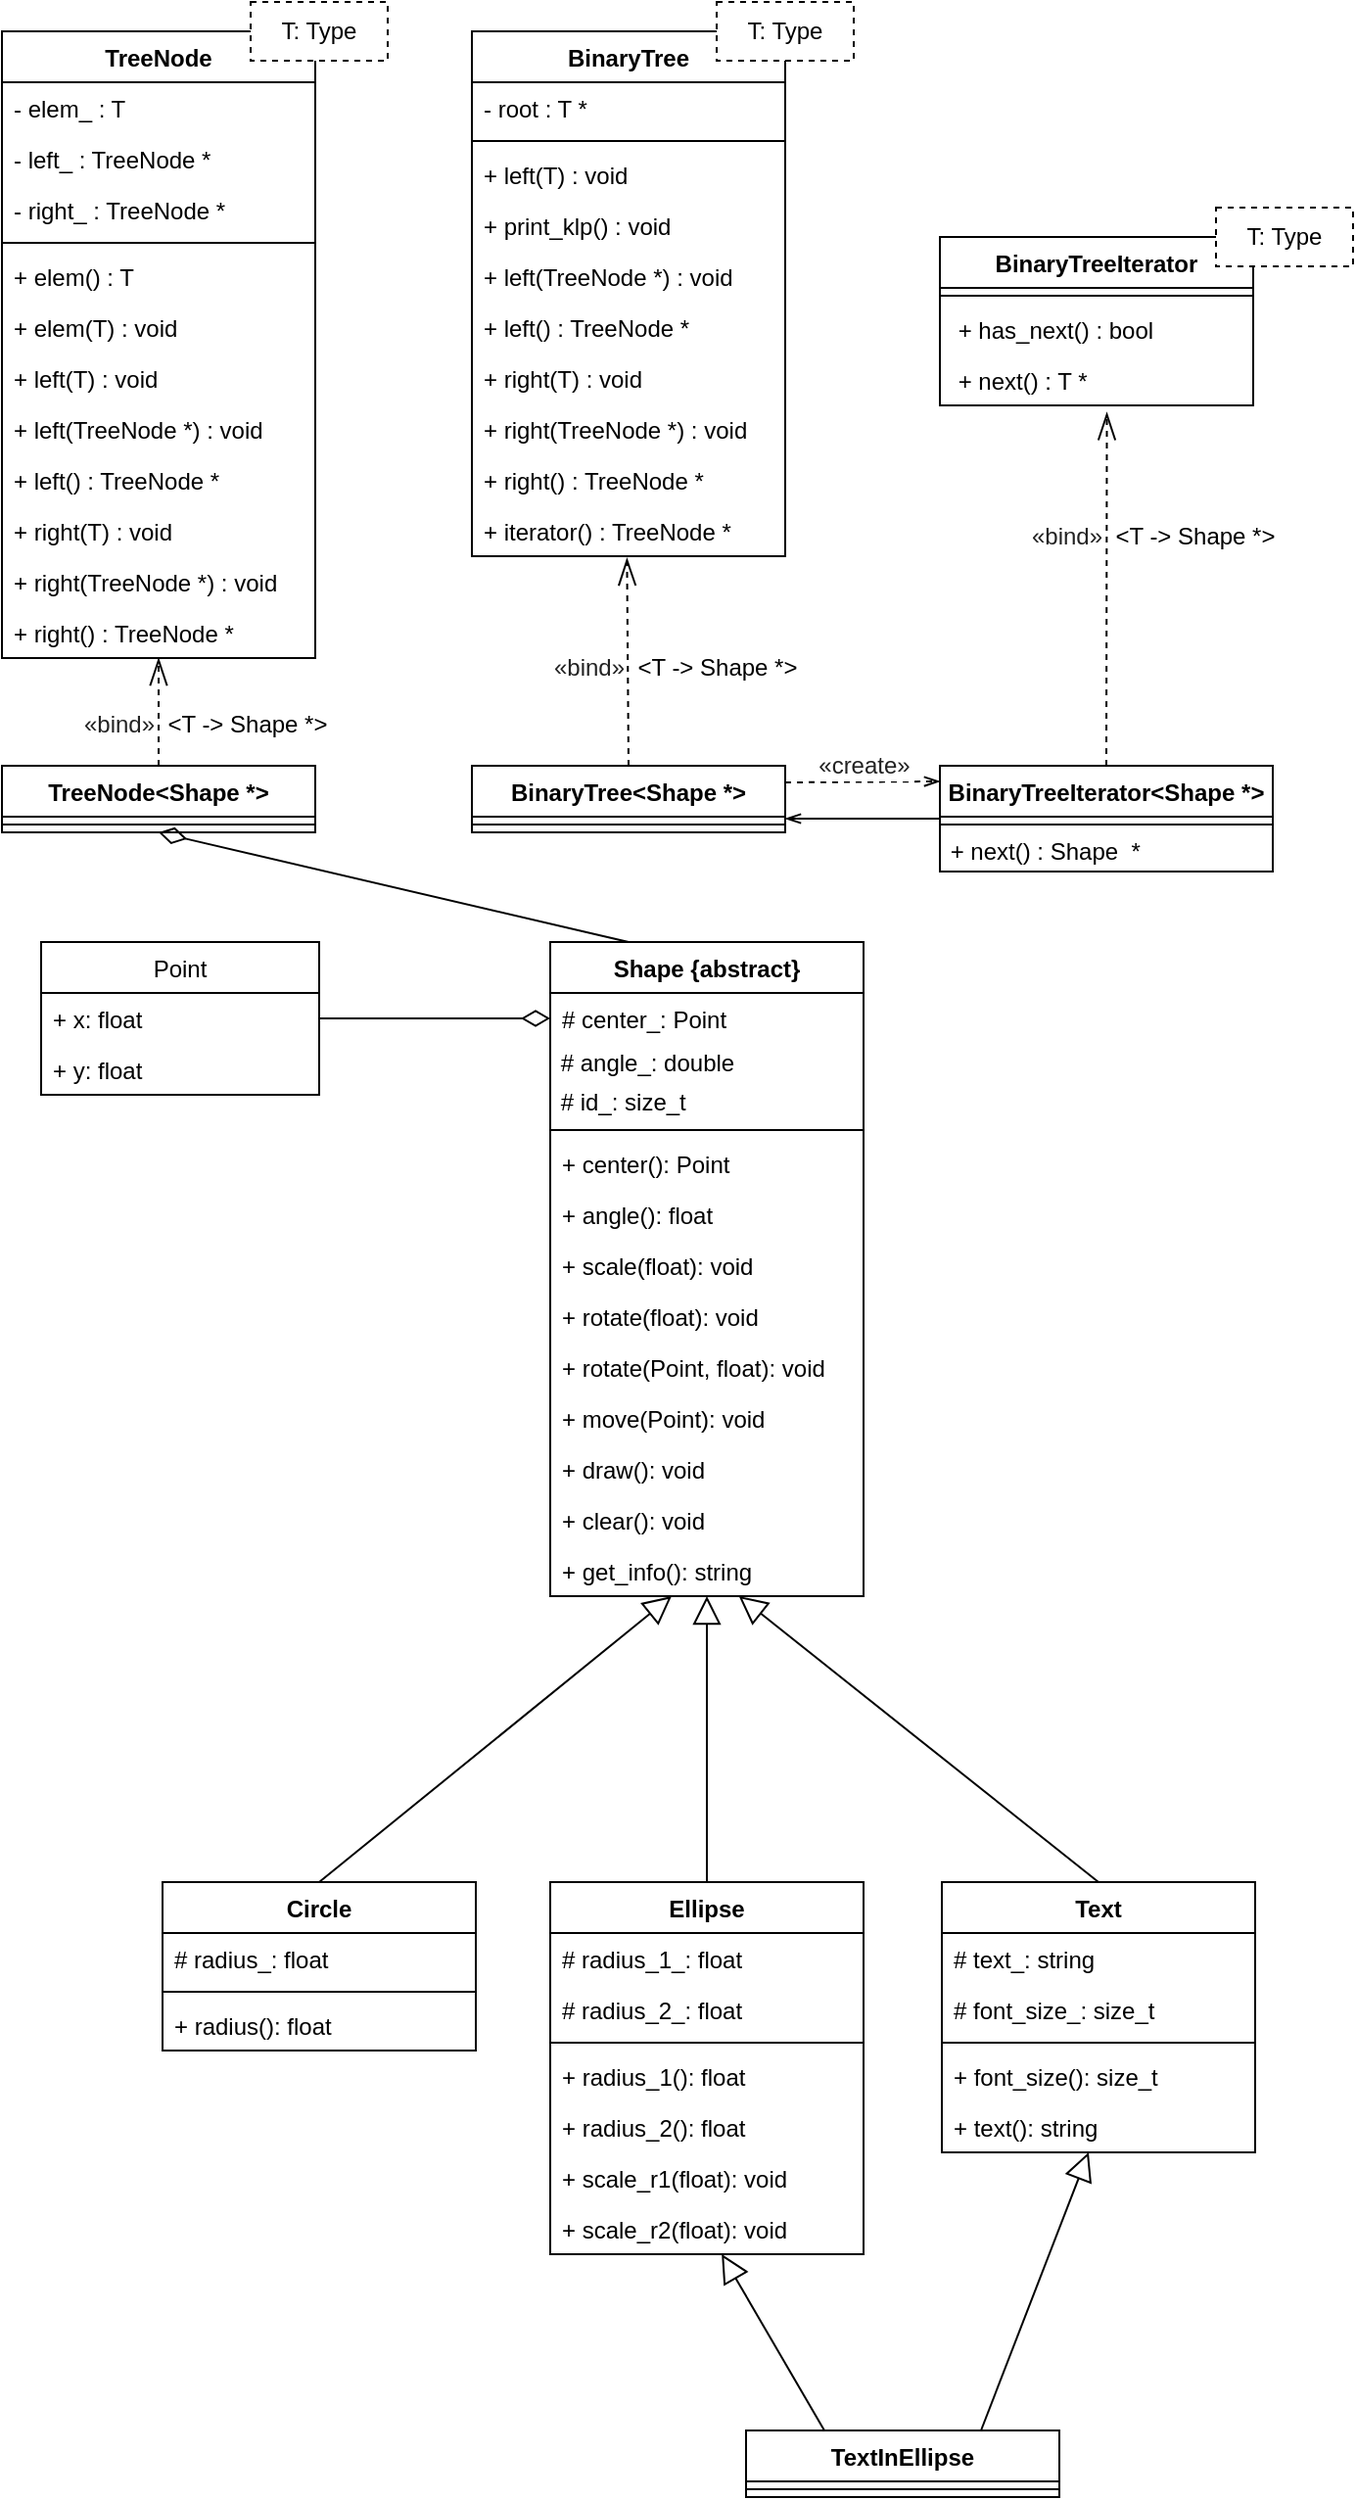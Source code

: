 <mxfile version="12.1.1" type="device" pages="2"><diagram id="Pg7nH-Om4MZnB2xU9pQ5" name="Page-1"><mxGraphModel dx="1578" dy="894" grid="1" gridSize="10" guides="1" tooltips="1" connect="1" arrows="1" fold="1" page="1" pageScale="1" pageWidth="827" pageHeight="1169" math="0" shadow="0"><root><mxCell id="0"/><mxCell id="1" parent="0"/><mxCell id="2fi6uVyt604cD8dJ3cVI-72" value="" style="group" vertex="1" connectable="0" parent="1"><mxGeometry x="100" y="490" width="620" height="794" as="geometry"/></mxCell><mxCell id="2fi6uVyt604cD8dJ3cVI-7" value="Shape {abstract}" style="swimlane;fontStyle=1;align=center;verticalAlign=top;childLayout=stackLayout;horizontal=1;startSize=26;horizontalStack=0;resizeParent=1;resizeParentMax=0;resizeLast=0;collapsible=1;marginBottom=0;" vertex="1" parent="2fi6uVyt604cD8dJ3cVI-72"><mxGeometry x="260" width="160" height="334" as="geometry"/></mxCell><mxCell id="2fi6uVyt604cD8dJ3cVI-8" value="# center_: Point" style="text;strokeColor=none;fillColor=none;align=left;verticalAlign=top;spacingLeft=4;spacingRight=4;overflow=hidden;rotatable=0;points=[[0,0.5],[1,0.5]];portConstraint=eastwest;" vertex="1" parent="2fi6uVyt604cD8dJ3cVI-7"><mxGeometry y="26" width="160" height="26" as="geometry"/></mxCell><mxCell id="2fi6uVyt604cD8dJ3cVI-36" value="&lt;span style=&quot;white-space: nowrap&quot;&gt;&amp;nbsp;# angle_: double&lt;/span&gt;" style="text;html=1;strokeColor=none;fillColor=none;align=left;verticalAlign=middle;whiteSpace=wrap;rounded=0;" vertex="1" parent="2fi6uVyt604cD8dJ3cVI-7"><mxGeometry y="52" width="160" height="20" as="geometry"/></mxCell><mxCell id="2fi6uVyt604cD8dJ3cVI-13" value="&lt;span style=&quot;white-space: nowrap&quot;&gt;&amp;nbsp;# id_: size_t&lt;/span&gt;" style="text;html=1;strokeColor=none;fillColor=none;align=left;verticalAlign=middle;whiteSpace=wrap;rounded=0;" vertex="1" parent="2fi6uVyt604cD8dJ3cVI-7"><mxGeometry y="72" width="160" height="20" as="geometry"/></mxCell><mxCell id="2fi6uVyt604cD8dJ3cVI-9" value="" style="line;strokeWidth=1;fillColor=none;align=left;verticalAlign=middle;spacingTop=-1;spacingLeft=3;spacingRight=3;rotatable=0;labelPosition=right;points=[];portConstraint=eastwest;" vertex="1" parent="2fi6uVyt604cD8dJ3cVI-7"><mxGeometry y="92" width="160" height="8" as="geometry"/></mxCell><mxCell id="2fi6uVyt604cD8dJ3cVI-10" value="+ center(): Point" style="text;strokeColor=none;fillColor=none;align=left;verticalAlign=top;spacingLeft=4;spacingRight=4;overflow=hidden;rotatable=0;points=[[0,0.5],[1,0.5]];portConstraint=eastwest;" vertex="1" parent="2fi6uVyt604cD8dJ3cVI-7"><mxGeometry y="100" width="160" height="26" as="geometry"/></mxCell><mxCell id="2fi6uVyt604cD8dJ3cVI-17" value="+ angle(): float&#10;" style="text;strokeColor=none;fillColor=none;align=left;verticalAlign=top;spacingLeft=4;spacingRight=4;overflow=hidden;rotatable=0;points=[[0,0.5],[1,0.5]];portConstraint=eastwest;" vertex="1" parent="2fi6uVyt604cD8dJ3cVI-7"><mxGeometry y="126" width="160" height="26" as="geometry"/></mxCell><mxCell id="2fi6uVyt604cD8dJ3cVI-18" value="+ scale(float): void&#10;" style="text;strokeColor=none;fillColor=none;align=left;verticalAlign=top;spacingLeft=4;spacingRight=4;overflow=hidden;rotatable=0;points=[[0,0.5],[1,0.5]];portConstraint=eastwest;" vertex="1" parent="2fi6uVyt604cD8dJ3cVI-7"><mxGeometry y="152" width="160" height="26" as="geometry"/></mxCell><mxCell id="2fi6uVyt604cD8dJ3cVI-19" value="+ rotate(float): void&#10;" style="text;strokeColor=none;fillColor=none;align=left;verticalAlign=top;spacingLeft=4;spacingRight=4;overflow=hidden;rotatable=0;points=[[0,0.5],[1,0.5]];portConstraint=eastwest;" vertex="1" parent="2fi6uVyt604cD8dJ3cVI-7"><mxGeometry y="178" width="160" height="26" as="geometry"/></mxCell><mxCell id="2fi6uVyt604cD8dJ3cVI-20" value="+ rotate(Point, float): void&#10;" style="text;strokeColor=none;fillColor=none;align=left;verticalAlign=top;spacingLeft=4;spacingRight=4;overflow=hidden;rotatable=0;points=[[0,0.5],[1,0.5]];portConstraint=eastwest;" vertex="1" parent="2fi6uVyt604cD8dJ3cVI-7"><mxGeometry y="204" width="160" height="26" as="geometry"/></mxCell><mxCell id="2fi6uVyt604cD8dJ3cVI-21" value="+ move(Point): void&#10;" style="text;strokeColor=none;fillColor=none;align=left;verticalAlign=top;spacingLeft=4;spacingRight=4;overflow=hidden;rotatable=0;points=[[0,0.5],[1,0.5]];portConstraint=eastwest;" vertex="1" parent="2fi6uVyt604cD8dJ3cVI-7"><mxGeometry y="230" width="160" height="26" as="geometry"/></mxCell><mxCell id="2fi6uVyt604cD8dJ3cVI-22" value="+ draw(): void&#10;" style="text;strokeColor=none;fillColor=none;align=left;verticalAlign=top;spacingLeft=4;spacingRight=4;overflow=hidden;rotatable=0;points=[[0,0.5],[1,0.5]];portConstraint=eastwest;" vertex="1" parent="2fi6uVyt604cD8dJ3cVI-7"><mxGeometry y="256" width="160" height="26" as="geometry"/></mxCell><mxCell id="2fi6uVyt604cD8dJ3cVI-23" value="+ clear(): void&#10;" style="text;strokeColor=none;fillColor=none;align=left;verticalAlign=top;spacingLeft=4;spacingRight=4;overflow=hidden;rotatable=0;points=[[0,0.5],[1,0.5]];portConstraint=eastwest;" vertex="1" parent="2fi6uVyt604cD8dJ3cVI-7"><mxGeometry y="282" width="160" height="26" as="geometry"/></mxCell><mxCell id="2fi6uVyt604cD8dJ3cVI-35" value="+ get_info(): string&#10;" style="text;strokeColor=none;fillColor=none;align=left;verticalAlign=top;spacingLeft=4;spacingRight=4;overflow=hidden;rotatable=0;points=[[0,0.5],[1,0.5]];portConstraint=eastwest;" vertex="1" parent="2fi6uVyt604cD8dJ3cVI-7"><mxGeometry y="308" width="160" height="26" as="geometry"/></mxCell><mxCell id="2fi6uVyt604cD8dJ3cVI-41" style="edgeStyle=orthogonalEdgeStyle;rounded=0;orthogonalLoop=1;jettySize=auto;html=1;entryX=0;entryY=0.5;entryDx=0;entryDy=0;endArrow=diamondThin;endFill=0;endSize=12;" edge="1" parent="2fi6uVyt604cD8dJ3cVI-72" source="2fi6uVyt604cD8dJ3cVI-37" target="2fi6uVyt604cD8dJ3cVI-8"><mxGeometry relative="1" as="geometry"/></mxCell><mxCell id="2fi6uVyt604cD8dJ3cVI-37" value="Point" style="swimlane;fontStyle=0;childLayout=stackLayout;horizontal=1;startSize=26;fillColor=none;horizontalStack=0;resizeParent=1;resizeParentMax=0;resizeLast=0;collapsible=1;marginBottom=0;" vertex="1" parent="2fi6uVyt604cD8dJ3cVI-72"><mxGeometry width="142" height="78" as="geometry"/></mxCell><mxCell id="2fi6uVyt604cD8dJ3cVI-38" value="+ x: float" style="text;strokeColor=none;fillColor=none;align=left;verticalAlign=top;spacingLeft=4;spacingRight=4;overflow=hidden;rotatable=0;points=[[0,0.5],[1,0.5]];portConstraint=eastwest;" vertex="1" parent="2fi6uVyt604cD8dJ3cVI-37"><mxGeometry y="26" width="142" height="26" as="geometry"/></mxCell><mxCell id="2fi6uVyt604cD8dJ3cVI-39" value="+ y: float" style="text;strokeColor=none;fillColor=none;align=left;verticalAlign=top;spacingLeft=4;spacingRight=4;overflow=hidden;rotatable=0;points=[[0,0.5],[1,0.5]];portConstraint=eastwest;" vertex="1" parent="2fi6uVyt604cD8dJ3cVI-37"><mxGeometry y="52" width="142" height="26" as="geometry"/></mxCell><mxCell id="2fi6uVyt604cD8dJ3cVI-62" style="rounded=0;jumpSize=6;orthogonalLoop=1;jettySize=auto;html=1;exitX=0.5;exitY=0;exitDx=0;exitDy=0;startSize=8;endArrow=block;endFill=0;endSize=12;strokeWidth=1;" edge="1" parent="2fi6uVyt604cD8dJ3cVI-72" source="2fi6uVyt604cD8dJ3cVI-42"><mxGeometry relative="1" as="geometry"><mxPoint x="322" y="334" as="targetPoint"/></mxGeometry></mxCell><mxCell id="2fi6uVyt604cD8dJ3cVI-42" value="Circle" style="swimlane;fontStyle=1;align=center;verticalAlign=top;childLayout=stackLayout;horizontal=1;startSize=26;horizontalStack=0;resizeParent=1;resizeParentMax=0;resizeLast=0;collapsible=1;marginBottom=0;" vertex="1" parent="2fi6uVyt604cD8dJ3cVI-72"><mxGeometry x="62" y="480" width="160" height="86" as="geometry"/></mxCell><mxCell id="2fi6uVyt604cD8dJ3cVI-43" value="# radius_: float" style="text;strokeColor=none;fillColor=none;align=left;verticalAlign=top;spacingLeft=4;spacingRight=4;overflow=hidden;rotatable=0;points=[[0,0.5],[1,0.5]];portConstraint=eastwest;" vertex="1" parent="2fi6uVyt604cD8dJ3cVI-42"><mxGeometry y="26" width="160" height="26" as="geometry"/></mxCell><mxCell id="2fi6uVyt604cD8dJ3cVI-44" value="" style="line;strokeWidth=1;fillColor=none;align=left;verticalAlign=middle;spacingTop=-1;spacingLeft=3;spacingRight=3;rotatable=0;labelPosition=right;points=[];portConstraint=eastwest;" vertex="1" parent="2fi6uVyt604cD8dJ3cVI-42"><mxGeometry y="52" width="160" height="8" as="geometry"/></mxCell><mxCell id="2fi6uVyt604cD8dJ3cVI-45" value="+ radius(): float" style="text;strokeColor=none;fillColor=none;align=left;verticalAlign=top;spacingLeft=4;spacingRight=4;overflow=hidden;rotatable=0;points=[[0,0.5],[1,0.5]];portConstraint=eastwest;" vertex="1" parent="2fi6uVyt604cD8dJ3cVI-42"><mxGeometry y="60" width="160" height="26" as="geometry"/></mxCell><mxCell id="2fi6uVyt604cD8dJ3cVI-61" style="edgeStyle=orthogonalEdgeStyle;rounded=0;orthogonalLoop=1;jettySize=auto;html=1;exitX=0.5;exitY=0;exitDx=0;exitDy=0;endArrow=block;endFill=0;endSize=12;strokeWidth=1;startSize=8;jumpSize=6;" edge="1" parent="2fi6uVyt604cD8dJ3cVI-72" source="2fi6uVyt604cD8dJ3cVI-47" target="2fi6uVyt604cD8dJ3cVI-35"><mxGeometry relative="1" as="geometry"><mxPoint x="328" y="345" as="targetPoint"/><Array as="points"><mxPoint x="340" y="370"/><mxPoint x="340" y="370"/></Array></mxGeometry></mxCell><mxCell id="2fi6uVyt604cD8dJ3cVI-47" value="Ellipse" style="swimlane;fontStyle=1;align=center;verticalAlign=top;childLayout=stackLayout;horizontal=1;startSize=26;horizontalStack=0;resizeParent=1;resizeParentMax=0;resizeLast=0;collapsible=1;marginBottom=0;" vertex="1" parent="2fi6uVyt604cD8dJ3cVI-72"><mxGeometry x="260" y="480" width="160" height="190" as="geometry"/></mxCell><mxCell id="2fi6uVyt604cD8dJ3cVI-48" value="# radius_1_: float" style="text;strokeColor=none;fillColor=none;align=left;verticalAlign=top;spacingLeft=4;spacingRight=4;overflow=hidden;rotatable=0;points=[[0,0.5],[1,0.5]];portConstraint=eastwest;" vertex="1" parent="2fi6uVyt604cD8dJ3cVI-47"><mxGeometry y="26" width="160" height="26" as="geometry"/></mxCell><mxCell id="2fi6uVyt604cD8dJ3cVI-52" value="# radius_2_: float" style="text;strokeColor=none;fillColor=none;align=left;verticalAlign=top;spacingLeft=4;spacingRight=4;overflow=hidden;rotatable=0;points=[[0,0.5],[1,0.5]];portConstraint=eastwest;" vertex="1" parent="2fi6uVyt604cD8dJ3cVI-47"><mxGeometry y="52" width="160" height="26" as="geometry"/></mxCell><mxCell id="2fi6uVyt604cD8dJ3cVI-49" value="" style="line;strokeWidth=1;fillColor=none;align=left;verticalAlign=middle;spacingTop=-1;spacingLeft=3;spacingRight=3;rotatable=0;labelPosition=right;points=[];portConstraint=eastwest;" vertex="1" parent="2fi6uVyt604cD8dJ3cVI-47"><mxGeometry y="78" width="160" height="8" as="geometry"/></mxCell><mxCell id="2fi6uVyt604cD8dJ3cVI-50" value="+ radius_1(): float" style="text;strokeColor=none;fillColor=none;align=left;verticalAlign=top;spacingLeft=4;spacingRight=4;overflow=hidden;rotatable=0;points=[[0,0.5],[1,0.5]];portConstraint=eastwest;" vertex="1" parent="2fi6uVyt604cD8dJ3cVI-47"><mxGeometry y="86" width="160" height="26" as="geometry"/></mxCell><mxCell id="2fi6uVyt604cD8dJ3cVI-53" value="+ radius_2(): float" style="text;strokeColor=none;fillColor=none;align=left;verticalAlign=top;spacingLeft=4;spacingRight=4;overflow=hidden;rotatable=0;points=[[0,0.5],[1,0.5]];portConstraint=eastwest;" vertex="1" parent="2fi6uVyt604cD8dJ3cVI-47"><mxGeometry y="112" width="160" height="26" as="geometry"/></mxCell><mxCell id="2fi6uVyt604cD8dJ3cVI-54" value="+ scale_r1(float): void" style="text;strokeColor=none;fillColor=none;align=left;verticalAlign=top;spacingLeft=4;spacingRight=4;overflow=hidden;rotatable=0;points=[[0,0.5],[1,0.5]];portConstraint=eastwest;" vertex="1" parent="2fi6uVyt604cD8dJ3cVI-47"><mxGeometry y="138" width="160" height="26" as="geometry"/></mxCell><mxCell id="2fi6uVyt604cD8dJ3cVI-55" value="+ scale_r2(float): void" style="text;strokeColor=none;fillColor=none;align=left;verticalAlign=top;spacingLeft=4;spacingRight=4;overflow=hidden;rotatable=0;points=[[0,0.5],[1,0.5]];portConstraint=eastwest;" vertex="1" parent="2fi6uVyt604cD8dJ3cVI-47"><mxGeometry y="164" width="160" height="26" as="geometry"/></mxCell><mxCell id="2fi6uVyt604cD8dJ3cVI-60" style="rounded=0;orthogonalLoop=1;jettySize=auto;html=1;endArrow=block;endFill=0;endSize=12;exitX=0.5;exitY=0;exitDx=0;exitDy=0;" edge="1" parent="2fi6uVyt604cD8dJ3cVI-72" source="2fi6uVyt604cD8dJ3cVI-56" target="2fi6uVyt604cD8dJ3cVI-35"><mxGeometry relative="1" as="geometry"><mxPoint x="380" y="343" as="targetPoint"/></mxGeometry></mxCell><mxCell id="2fi6uVyt604cD8dJ3cVI-56" value="Text" style="swimlane;fontStyle=1;align=center;verticalAlign=top;childLayout=stackLayout;horizontal=1;startSize=26;horizontalStack=0;resizeParent=1;resizeParentMax=0;resizeLast=0;collapsible=1;marginBottom=0;" vertex="1" parent="2fi6uVyt604cD8dJ3cVI-72"><mxGeometry x="460" y="480" width="160" height="138" as="geometry"/></mxCell><mxCell id="2fi6uVyt604cD8dJ3cVI-57" value="# text_: string" style="text;strokeColor=none;fillColor=none;align=left;verticalAlign=top;spacingLeft=4;spacingRight=4;overflow=hidden;rotatable=0;points=[[0,0.5],[1,0.5]];portConstraint=eastwest;" vertex="1" parent="2fi6uVyt604cD8dJ3cVI-56"><mxGeometry y="26" width="160" height="26" as="geometry"/></mxCell><mxCell id="2fi6uVyt604cD8dJ3cVI-63" value="# font_size_: size_t" style="text;strokeColor=none;fillColor=none;align=left;verticalAlign=top;spacingLeft=4;spacingRight=4;overflow=hidden;rotatable=0;points=[[0,0.5],[1,0.5]];portConstraint=eastwest;" vertex="1" parent="2fi6uVyt604cD8dJ3cVI-56"><mxGeometry y="52" width="160" height="26" as="geometry"/></mxCell><mxCell id="2fi6uVyt604cD8dJ3cVI-58" value="" style="line;strokeWidth=1;fillColor=none;align=left;verticalAlign=middle;spacingTop=-1;spacingLeft=3;spacingRight=3;rotatable=0;labelPosition=right;points=[];portConstraint=eastwest;" vertex="1" parent="2fi6uVyt604cD8dJ3cVI-56"><mxGeometry y="78" width="160" height="8" as="geometry"/></mxCell><mxCell id="2fi6uVyt604cD8dJ3cVI-59" value="+ font_size(): size_t" style="text;strokeColor=none;fillColor=none;align=left;verticalAlign=top;spacingLeft=4;spacingRight=4;overflow=hidden;rotatable=0;points=[[0,0.5],[1,0.5]];portConstraint=eastwest;" vertex="1" parent="2fi6uVyt604cD8dJ3cVI-56"><mxGeometry y="86" width="160" height="26" as="geometry"/></mxCell><mxCell id="2fi6uVyt604cD8dJ3cVI-64" value="+ text(): string" style="text;strokeColor=none;fillColor=none;align=left;verticalAlign=top;spacingLeft=4;spacingRight=4;overflow=hidden;rotatable=0;points=[[0,0.5],[1,0.5]];portConstraint=eastwest;" vertex="1" parent="2fi6uVyt604cD8dJ3cVI-56"><mxGeometry y="112" width="160" height="26" as="geometry"/></mxCell><mxCell id="2fi6uVyt604cD8dJ3cVI-69" style="edgeStyle=none;rounded=0;jumpSize=6;orthogonalLoop=1;jettySize=auto;html=1;exitX=0.25;exitY=0;exitDx=0;exitDy=0;startSize=8;endArrow=block;endFill=0;endSize=12;strokeWidth=1;" edge="1" parent="2fi6uVyt604cD8dJ3cVI-72" source="2fi6uVyt604cD8dJ3cVI-65" target="2fi6uVyt604cD8dJ3cVI-55"><mxGeometry relative="1" as="geometry"/></mxCell><mxCell id="2fi6uVyt604cD8dJ3cVI-70" style="edgeStyle=none;rounded=0;jumpSize=6;orthogonalLoop=1;jettySize=auto;html=1;exitX=0.75;exitY=0;exitDx=0;exitDy=0;startSize=8;endArrow=block;endFill=0;endSize=12;strokeWidth=1;" edge="1" parent="2fi6uVyt604cD8dJ3cVI-72" source="2fi6uVyt604cD8dJ3cVI-65" target="2fi6uVyt604cD8dJ3cVI-64"><mxGeometry relative="1" as="geometry"/></mxCell><mxCell id="2fi6uVyt604cD8dJ3cVI-65" value="TextInEllipse" style="swimlane;fontStyle=1;align=center;verticalAlign=top;childLayout=stackLayout;horizontal=1;startSize=26;horizontalStack=0;resizeParent=1;resizeParentMax=0;resizeLast=0;collapsible=1;marginBottom=0;" vertex="1" parent="2fi6uVyt604cD8dJ3cVI-72"><mxGeometry x="360" y="760" width="160" height="34" as="geometry"/></mxCell><mxCell id="2fi6uVyt604cD8dJ3cVI-67" value="" style="line;strokeWidth=1;fillColor=none;align=left;verticalAlign=middle;spacingTop=-1;spacingLeft=3;spacingRight=3;rotatable=0;labelPosition=right;points=[];portConstraint=eastwest;" vertex="1" parent="2fi6uVyt604cD8dJ3cVI-65"><mxGeometry y="26" width="160" height="8" as="geometry"/></mxCell><mxCell id="2fi6uVyt604cD8dJ3cVI-106" value="TreeNode&lt;Shape *&gt;" style="swimlane;fontStyle=1;align=center;verticalAlign=top;childLayout=stackLayout;horizontal=1;startSize=26;horizontalStack=0;resizeParent=1;resizeParentMax=0;resizeLast=0;collapsible=1;marginBottom=0;" vertex="1" parent="1"><mxGeometry x="80" y="400" width="160" height="34" as="geometry"/></mxCell><mxCell id="2fi6uVyt604cD8dJ3cVI-108" value="" style="line;strokeWidth=1;fillColor=none;align=left;verticalAlign=middle;spacingTop=-1;spacingLeft=3;spacingRight=3;rotatable=0;labelPosition=right;points=[];portConstraint=eastwest;" vertex="1" parent="2fi6uVyt604cD8dJ3cVI-106"><mxGeometry y="26" width="160" height="8" as="geometry"/></mxCell><mxCell id="2fi6uVyt604cD8dJ3cVI-110" style="edgeStyle=none;rounded=0;jumpSize=6;orthogonalLoop=1;jettySize=auto;html=1;exitX=0.5;exitY=0;exitDx=0;exitDy=0;startSize=8;endArrow=openThin;endFill=0;endSize=12;strokeWidth=1;dashed=1;" edge="1" parent="1" source="2fi6uVyt604cD8dJ3cVI-106" target="2fi6uVyt604cD8dJ3cVI-89"><mxGeometry relative="1" as="geometry"/></mxCell><mxCell id="2fi6uVyt604cD8dJ3cVI-111" value="&amp;lt;T -&amp;gt; Shape *&amp;gt;" style="text;html=1;strokeColor=none;fillColor=none;align=center;verticalAlign=middle;whiteSpace=wrap;rounded=0;" vertex="1" parent="1"><mxGeometry x="160" y="369" width="91" height="20" as="geometry"/></mxCell><mxCell id="2fi6uVyt604cD8dJ3cVI-114" value="&lt;font style=&quot;font-size: 12px&quot;&gt;&lt;span style=&quot;color: rgb(34 , 34 , 34) ; font-family: &amp;#34;arial&amp;#34; , sans-serif ; text-align: left ; white-space: normal ; background-color: rgb(255 , 255 , 255)&quot;&gt;«bind&lt;/span&gt;&lt;span style=&quot;color: rgb(34 , 34 , 34) ; font-family: &amp;#34;arial&amp;#34; , sans-serif ; text-align: left ; background-color: rgb(255 , 255 , 255)&quot;&gt;»&lt;/span&gt;&lt;/font&gt;" style="text;html=1;strokeColor=none;fillColor=none;align=center;verticalAlign=middle;whiteSpace=wrap;rounded=0;" vertex="1" parent="1"><mxGeometry x="120" y="369" width="40" height="20" as="geometry"/></mxCell><mxCell id="2fi6uVyt604cD8dJ3cVI-154" value="&lt;span style=&quot;font-size: 12px ; white-space: normal ; color: rgb(34 , 34 , 34) ; font-family: &amp;#34;arial&amp;#34; , sans-serif ; text-align: left&quot;&gt;«create&lt;/span&gt;&lt;span style=&quot;font-size: 12px ; white-space: normal ; color: rgb(34 , 34 , 34) ; font-family: &amp;#34;arial&amp;#34; , sans-serif ; text-align: left&quot;&gt;»&lt;/span&gt;" style="edgeStyle=none;rounded=0;jumpSize=6;orthogonalLoop=1;jettySize=auto;html=1;exitX=1;exitY=0.25;exitDx=0;exitDy=0;entryX=0;entryY=0.148;entryDx=0;entryDy=0;entryPerimeter=0;dashed=1;endArrow=openThin;endFill=0;strokeWidth=1;" edge="1" parent="1" source="2fi6uVyt604cD8dJ3cVI-116" target="2fi6uVyt604cD8dJ3cVI-141"><mxGeometry x="0.014" y="8" relative="1" as="geometry"><mxPoint as="offset"/></mxGeometry></mxCell><mxCell id="2fi6uVyt604cD8dJ3cVI-116" value="BinaryTree&lt;Shape *&gt;" style="swimlane;fontStyle=1;align=center;verticalAlign=top;childLayout=stackLayout;horizontal=1;startSize=26;horizontalStack=0;resizeParent=1;resizeParentMax=0;resizeLast=0;collapsible=1;marginBottom=0;" vertex="1" parent="1"><mxGeometry x="320" y="400" width="160" height="34" as="geometry"/></mxCell><mxCell id="2fi6uVyt604cD8dJ3cVI-117" value="" style="line;strokeWidth=1;fillColor=none;align=left;verticalAlign=middle;spacingTop=-1;spacingLeft=3;spacingRight=3;rotatable=0;labelPosition=right;points=[];portConstraint=eastwest;" vertex="1" parent="2fi6uVyt604cD8dJ3cVI-116"><mxGeometry y="26" width="160" height="8" as="geometry"/></mxCell><mxCell id="2fi6uVyt604cD8dJ3cVI-121" style="edgeStyle=none;rounded=0;jumpSize=6;orthogonalLoop=1;jettySize=auto;html=1;exitX=0.5;exitY=0;exitDx=0;exitDy=0;startSize=8;endArrow=openThin;endFill=0;endSize=12;strokeWidth=1;dashed=1;entryX=0.495;entryY=1.036;entryDx=0;entryDy=0;entryPerimeter=0;" edge="1" parent="1" source="2fi6uVyt604cD8dJ3cVI-116" target="2fi6uVyt604cD8dJ3cVI-139"><mxGeometry relative="1" as="geometry"><mxPoint x="393.5" y="345" as="sourcePoint"/><mxPoint x="393.5" y="270" as="targetPoint"/></mxGeometry></mxCell><mxCell id="2fi6uVyt604cD8dJ3cVI-122" value="&amp;lt;T -&amp;gt; Shape *&amp;gt;" style="text;html=1;strokeColor=none;fillColor=none;align=center;verticalAlign=middle;whiteSpace=wrap;rounded=0;" vertex="1" parent="1"><mxGeometry x="400" y="340" width="91" height="20" as="geometry"/></mxCell><mxCell id="2fi6uVyt604cD8dJ3cVI-123" value="&lt;font style=&quot;font-size: 12px&quot;&gt;&lt;span style=&quot;color: rgb(34 , 34 , 34) ; font-family: &amp;#34;arial&amp;#34; , sans-serif ; text-align: left ; white-space: normal ; background-color: rgb(255 , 255 , 255)&quot;&gt;«bind&lt;/span&gt;&lt;span style=&quot;color: rgb(34 , 34 , 34) ; font-family: &amp;#34;arial&amp;#34; , sans-serif ; text-align: left ; background-color: rgb(255 , 255 , 255)&quot;&gt;»&lt;/span&gt;&lt;/font&gt;" style="text;html=1;strokeColor=none;fillColor=none;align=center;verticalAlign=middle;whiteSpace=wrap;rounded=0;" vertex="1" parent="1"><mxGeometry x="360" y="340" width="40" height="20" as="geometry"/></mxCell><mxCell id="2fi6uVyt604cD8dJ3cVI-125" style="edgeStyle=none;rounded=0;jumpSize=6;orthogonalLoop=1;jettySize=auto;html=1;exitX=0.25;exitY=0;exitDx=0;exitDy=0;entryX=0.5;entryY=1;entryDx=0;entryDy=0;startSize=8;endArrow=diamondThin;endFill=0;endSize=12;strokeWidth=1;" edge="1" parent="1" source="2fi6uVyt604cD8dJ3cVI-7" target="2fi6uVyt604cD8dJ3cVI-106"><mxGeometry relative="1" as="geometry"/></mxCell><mxCell id="2fi6uVyt604cD8dJ3cVI-6" value="" style="group" vertex="1" connectable="0" parent="1"><mxGeometry x="80" y="10" width="197" height="335" as="geometry"/></mxCell><mxCell id="2fi6uVyt604cD8dJ3cVI-149" value="" style="group" vertex="1" connectable="0" parent="2fi6uVyt604cD8dJ3cVI-6"><mxGeometry width="197" height="335" as="geometry"/></mxCell><mxCell id="2fi6uVyt604cD8dJ3cVI-1" value="TreeNode" style="swimlane;fontStyle=1;align=center;verticalAlign=top;childLayout=stackLayout;horizontal=1;startSize=26;horizontalStack=0;resizeParent=1;resizeParentMax=0;resizeLast=0;collapsible=1;marginBottom=0;" vertex="1" parent="2fi6uVyt604cD8dJ3cVI-149"><mxGeometry y="15" width="160" height="320" as="geometry"/></mxCell><mxCell id="2fi6uVyt604cD8dJ3cVI-2" value="- elem_ : T" style="text;strokeColor=none;fillColor=none;align=left;verticalAlign=top;spacingLeft=4;spacingRight=4;overflow=hidden;rotatable=0;points=[[0,0.5],[1,0.5]];portConstraint=eastwest;" vertex="1" parent="2fi6uVyt604cD8dJ3cVI-1"><mxGeometry y="26" width="160" height="26" as="geometry"/></mxCell><mxCell id="2fi6uVyt604cD8dJ3cVI-75" value="- left_ : TreeNode *" style="text;strokeColor=none;fillColor=none;align=left;verticalAlign=top;spacingLeft=4;spacingRight=4;overflow=hidden;rotatable=0;points=[[0,0.5],[1,0.5]];portConstraint=eastwest;" vertex="1" parent="2fi6uVyt604cD8dJ3cVI-1"><mxGeometry y="52" width="160" height="26" as="geometry"/></mxCell><mxCell id="2fi6uVyt604cD8dJ3cVI-76" value="- right_ : TreeNode *" style="text;strokeColor=none;fillColor=none;align=left;verticalAlign=top;spacingLeft=4;spacingRight=4;overflow=hidden;rotatable=0;points=[[0,0.5],[1,0.5]];portConstraint=eastwest;" vertex="1" parent="2fi6uVyt604cD8dJ3cVI-1"><mxGeometry y="78" width="160" height="26" as="geometry"/></mxCell><mxCell id="2fi6uVyt604cD8dJ3cVI-3" value="" style="line;strokeWidth=1;fillColor=none;align=left;verticalAlign=middle;spacingTop=-1;spacingLeft=3;spacingRight=3;rotatable=0;labelPosition=right;points=[];portConstraint=eastwest;" vertex="1" parent="2fi6uVyt604cD8dJ3cVI-1"><mxGeometry y="104" width="160" height="8" as="geometry"/></mxCell><mxCell id="2fi6uVyt604cD8dJ3cVI-4" value="+ elem() : T" style="text;strokeColor=none;fillColor=none;align=left;verticalAlign=top;spacingLeft=4;spacingRight=4;overflow=hidden;rotatable=0;points=[[0,0.5],[1,0.5]];portConstraint=eastwest;" vertex="1" parent="2fi6uVyt604cD8dJ3cVI-1"><mxGeometry y="112" width="160" height="26" as="geometry"/></mxCell><mxCell id="2fi6uVyt604cD8dJ3cVI-77" value="+ elem(T) : void" style="text;strokeColor=none;fillColor=none;align=left;verticalAlign=top;spacingLeft=4;spacingRight=4;overflow=hidden;rotatable=0;points=[[0,0.5],[1,0.5]];portConstraint=eastwest;" vertex="1" parent="2fi6uVyt604cD8dJ3cVI-1"><mxGeometry y="138" width="160" height="26" as="geometry"/></mxCell><mxCell id="2fi6uVyt604cD8dJ3cVI-78" value="+ left(T) : void" style="text;strokeColor=none;fillColor=none;align=left;verticalAlign=top;spacingLeft=4;spacingRight=4;overflow=hidden;rotatable=0;points=[[0,0.5],[1,0.5]];portConstraint=eastwest;" vertex="1" parent="2fi6uVyt604cD8dJ3cVI-1"><mxGeometry y="164" width="160" height="26" as="geometry"/></mxCell><mxCell id="2fi6uVyt604cD8dJ3cVI-79" value="+ left(TreeNode *) : void" style="text;strokeColor=none;fillColor=none;align=left;verticalAlign=top;spacingLeft=4;spacingRight=4;overflow=hidden;rotatable=0;points=[[0,0.5],[1,0.5]];portConstraint=eastwest;" vertex="1" parent="2fi6uVyt604cD8dJ3cVI-1"><mxGeometry y="190" width="160" height="26" as="geometry"/></mxCell><mxCell id="2fi6uVyt604cD8dJ3cVI-80" value="+ left() : TreeNode *" style="text;strokeColor=none;fillColor=none;align=left;verticalAlign=top;spacingLeft=4;spacingRight=4;overflow=hidden;rotatable=0;points=[[0,0.5],[1,0.5]];portConstraint=eastwest;" vertex="1" parent="2fi6uVyt604cD8dJ3cVI-1"><mxGeometry y="216" width="160" height="26" as="geometry"/></mxCell><mxCell id="2fi6uVyt604cD8dJ3cVI-87" value="+ right(T) : void" style="text;strokeColor=none;fillColor=none;align=left;verticalAlign=top;spacingLeft=4;spacingRight=4;overflow=hidden;rotatable=0;points=[[0,0.5],[1,0.5]];portConstraint=eastwest;" vertex="1" parent="2fi6uVyt604cD8dJ3cVI-1"><mxGeometry y="242" width="160" height="26" as="geometry"/></mxCell><mxCell id="2fi6uVyt604cD8dJ3cVI-88" value="+ right(TreeNode *) : void" style="text;strokeColor=none;fillColor=none;align=left;verticalAlign=top;spacingLeft=4;spacingRight=4;overflow=hidden;rotatable=0;points=[[0,0.5],[1,0.5]];portConstraint=eastwest;" vertex="1" parent="2fi6uVyt604cD8dJ3cVI-1"><mxGeometry y="268" width="160" height="26" as="geometry"/></mxCell><mxCell id="2fi6uVyt604cD8dJ3cVI-89" value="+ right() : TreeNode *" style="text;strokeColor=none;fillColor=none;align=left;verticalAlign=top;spacingLeft=4;spacingRight=4;overflow=hidden;rotatable=0;points=[[0,0.5],[1,0.5]];portConstraint=eastwest;" vertex="1" parent="2fi6uVyt604cD8dJ3cVI-1"><mxGeometry y="294" width="160" height="26" as="geometry"/></mxCell><mxCell id="2fi6uVyt604cD8dJ3cVI-5" value="T: Type" style="rounded=0;whiteSpace=wrap;html=1;dashed=1;" vertex="1" parent="2fi6uVyt604cD8dJ3cVI-149"><mxGeometry x="127" width="70" height="30" as="geometry"/></mxCell><mxCell id="2fi6uVyt604cD8dJ3cVI-146" style="edgeStyle=none;rounded=0;jumpSize=6;orthogonalLoop=1;jettySize=auto;html=1;exitX=0.5;exitY=0;exitDx=0;exitDy=0;entryX=0.533;entryY=1.139;entryDx=0;entryDy=0;entryPerimeter=0;startSize=8;endArrow=openThin;endFill=0;endSize=12;strokeWidth=1;dashed=1;" edge="1" parent="1" source="2fi6uVyt604cD8dJ3cVI-141" target="2fi6uVyt604cD8dJ3cVI-145"><mxGeometry relative="1" as="geometry"/></mxCell><mxCell id="2fi6uVyt604cD8dJ3cVI-155" style="edgeStyle=none;rounded=0;jumpSize=6;orthogonalLoop=1;jettySize=auto;html=1;exitX=0;exitY=0.5;exitDx=0;exitDy=0;endArrow=openThin;endFill=0;strokeWidth=1;" edge="1" parent="1" source="2fi6uVyt604cD8dJ3cVI-141"><mxGeometry relative="1" as="geometry"><mxPoint x="480" y="427" as="targetPoint"/></mxGeometry></mxCell><mxCell id="2fi6uVyt604cD8dJ3cVI-141" value="BinaryTreeIterator&lt;Shape *&gt;" style="swimlane;fontStyle=1;align=center;verticalAlign=top;childLayout=stackLayout;horizontal=1;startSize=26;horizontalStack=0;resizeParent=1;resizeParentMax=0;resizeLast=0;collapsible=1;marginBottom=0;" vertex="1" parent="1"><mxGeometry x="559" y="400" width="170" height="54" as="geometry"/></mxCell><mxCell id="2fi6uVyt604cD8dJ3cVI-142" value="" style="line;strokeWidth=1;fillColor=none;align=left;verticalAlign=middle;spacingTop=-1;spacingLeft=3;spacingRight=3;rotatable=0;labelPosition=right;points=[];portConstraint=eastwest;" vertex="1" parent="2fi6uVyt604cD8dJ3cVI-141"><mxGeometry y="26" width="170" height="8" as="geometry"/></mxCell><mxCell id="2fi6uVyt604cD8dJ3cVI-144" value="&amp;nbsp;+ next() : Shape&amp;nbsp; *" style="text;html=1;strokeColor=none;fillColor=none;align=left;verticalAlign=middle;whiteSpace=wrap;rounded=0;" vertex="1" parent="2fi6uVyt604cD8dJ3cVI-141"><mxGeometry y="34" width="170" height="20" as="geometry"/></mxCell><mxCell id="2fi6uVyt604cD8dJ3cVI-147" value="&amp;lt;T -&amp;gt; Shape *&amp;gt;" style="text;html=1;strokeColor=none;fillColor=none;align=center;verticalAlign=middle;whiteSpace=wrap;rounded=0;" vertex="1" parent="1"><mxGeometry x="644" y="273" width="91" height="20" as="geometry"/></mxCell><mxCell id="2fi6uVyt604cD8dJ3cVI-148" value="&lt;font style=&quot;font-size: 12px&quot;&gt;&lt;span style=&quot;color: rgb(34 , 34 , 34) ; font-family: &amp;#34;arial&amp;#34; , sans-serif ; text-align: left ; white-space: normal ; background-color: rgb(255 , 255 , 255)&quot;&gt;«bind&lt;/span&gt;&lt;span style=&quot;color: rgb(34 , 34 , 34) ; font-family: &amp;#34;arial&amp;#34; , sans-serif ; text-align: left ; background-color: rgb(255 , 255 , 255)&quot;&gt;»&lt;/span&gt;&lt;/font&gt;" style="text;html=1;strokeColor=none;fillColor=none;align=center;verticalAlign=middle;whiteSpace=wrap;rounded=0;" vertex="1" parent="1"><mxGeometry x="604" y="273" width="40" height="20" as="geometry"/></mxCell><mxCell id="2fi6uVyt604cD8dJ3cVI-150" value="" style="group" vertex="1" connectable="0" parent="1"><mxGeometry x="320" y="10" width="195" height="283" as="geometry"/></mxCell><mxCell id="2fi6uVyt604cD8dJ3cVI-92" value="BinaryTree" style="swimlane;fontStyle=1;align=center;verticalAlign=top;childLayout=stackLayout;horizontal=1;startSize=26;horizontalStack=0;resizeParent=1;resizeParentMax=0;resizeLast=0;collapsible=1;marginBottom=0;" vertex="1" parent="2fi6uVyt604cD8dJ3cVI-150"><mxGeometry y="15" width="160" height="268" as="geometry"/></mxCell><mxCell id="2fi6uVyt604cD8dJ3cVI-93" value="- root : T *" style="text;strokeColor=none;fillColor=none;align=left;verticalAlign=top;spacingLeft=4;spacingRight=4;overflow=hidden;rotatable=0;points=[[0,0.5],[1,0.5]];portConstraint=eastwest;" vertex="1" parent="2fi6uVyt604cD8dJ3cVI-92"><mxGeometry y="26" width="160" height="26" as="geometry"/></mxCell><mxCell id="2fi6uVyt604cD8dJ3cVI-96" value="" style="line;strokeWidth=1;fillColor=none;align=left;verticalAlign=middle;spacingTop=-1;spacingLeft=3;spacingRight=3;rotatable=0;labelPosition=right;points=[];portConstraint=eastwest;" vertex="1" parent="2fi6uVyt604cD8dJ3cVI-92"><mxGeometry y="52" width="160" height="8" as="geometry"/></mxCell><mxCell id="2fi6uVyt604cD8dJ3cVI-99" value="+ left(T) : void" style="text;strokeColor=none;fillColor=none;align=left;verticalAlign=top;spacingLeft=4;spacingRight=4;overflow=hidden;rotatable=0;points=[[0,0.5],[1,0.5]];portConstraint=eastwest;" vertex="1" parent="2fi6uVyt604cD8dJ3cVI-92"><mxGeometry y="60" width="160" height="26" as="geometry"/></mxCell><mxCell id="2fi6uVyt604cD8dJ3cVI-98" value="+ print_klp() : void" style="text;strokeColor=none;fillColor=none;align=left;verticalAlign=top;spacingLeft=4;spacingRight=4;overflow=hidden;rotatable=0;points=[[0,0.5],[1,0.5]];portConstraint=eastwest;" vertex="1" parent="2fi6uVyt604cD8dJ3cVI-92"><mxGeometry y="86" width="160" height="26" as="geometry"/></mxCell><mxCell id="2fi6uVyt604cD8dJ3cVI-100" value="+ left(TreeNode *) : void" style="text;strokeColor=none;fillColor=none;align=left;verticalAlign=top;spacingLeft=4;spacingRight=4;overflow=hidden;rotatable=0;points=[[0,0.5],[1,0.5]];portConstraint=eastwest;" vertex="1" parent="2fi6uVyt604cD8dJ3cVI-92"><mxGeometry y="112" width="160" height="26" as="geometry"/></mxCell><mxCell id="2fi6uVyt604cD8dJ3cVI-101" value="+ left() : TreeNode *" style="text;strokeColor=none;fillColor=none;align=left;verticalAlign=top;spacingLeft=4;spacingRight=4;overflow=hidden;rotatable=0;points=[[0,0.5],[1,0.5]];portConstraint=eastwest;" vertex="1" parent="2fi6uVyt604cD8dJ3cVI-92"><mxGeometry y="138" width="160" height="26" as="geometry"/></mxCell><mxCell id="2fi6uVyt604cD8dJ3cVI-102" value="+ right(T) : void" style="text;strokeColor=none;fillColor=none;align=left;verticalAlign=top;spacingLeft=4;spacingRight=4;overflow=hidden;rotatable=0;points=[[0,0.5],[1,0.5]];portConstraint=eastwest;" vertex="1" parent="2fi6uVyt604cD8dJ3cVI-92"><mxGeometry y="164" width="160" height="26" as="geometry"/></mxCell><mxCell id="2fi6uVyt604cD8dJ3cVI-103" value="+ right(TreeNode *) : void" style="text;strokeColor=none;fillColor=none;align=left;verticalAlign=top;spacingLeft=4;spacingRight=4;overflow=hidden;rotatable=0;points=[[0,0.5],[1,0.5]];portConstraint=eastwest;" vertex="1" parent="2fi6uVyt604cD8dJ3cVI-92"><mxGeometry y="190" width="160" height="26" as="geometry"/></mxCell><mxCell id="2fi6uVyt604cD8dJ3cVI-104" value="+ right() : TreeNode *" style="text;strokeColor=none;fillColor=none;align=left;verticalAlign=top;spacingLeft=4;spacingRight=4;overflow=hidden;rotatable=0;points=[[0,0.5],[1,0.5]];portConstraint=eastwest;" vertex="1" parent="2fi6uVyt604cD8dJ3cVI-92"><mxGeometry y="216" width="160" height="26" as="geometry"/></mxCell><mxCell id="2fi6uVyt604cD8dJ3cVI-139" value="+ iterator() : TreeNode *" style="text;strokeColor=none;fillColor=none;align=left;verticalAlign=top;spacingLeft=4;spacingRight=4;overflow=hidden;rotatable=0;points=[[0,0.5],[1,0.5]];portConstraint=eastwest;" vertex="1" parent="2fi6uVyt604cD8dJ3cVI-92"><mxGeometry y="242" width="160" height="26" as="geometry"/></mxCell><mxCell id="2fi6uVyt604cD8dJ3cVI-105" value="T: Type" style="rounded=0;whiteSpace=wrap;html=1;dashed=1;" vertex="1" parent="2fi6uVyt604cD8dJ3cVI-150"><mxGeometry x="125" width="70" height="30" as="geometry"/></mxCell><mxCell id="2fi6uVyt604cD8dJ3cVI-151" value="" style="group" vertex="1" connectable="0" parent="1"><mxGeometry x="559" y="115" width="211" height="101" as="geometry"/></mxCell><mxCell id="2fi6uVyt604cD8dJ3cVI-128" value="BinaryTreeIterator" style="swimlane;fontStyle=1;align=center;verticalAlign=top;childLayout=stackLayout;horizontal=1;startSize=26;horizontalStack=0;resizeParent=1;resizeParentMax=0;resizeLast=0;collapsible=1;marginBottom=0;" vertex="1" parent="2fi6uVyt604cD8dJ3cVI-151"><mxGeometry y="15" width="160" height="86" as="geometry"/></mxCell><mxCell id="2fi6uVyt604cD8dJ3cVI-130" value="" style="line;strokeWidth=1;fillColor=none;align=left;verticalAlign=middle;spacingTop=-1;spacingLeft=3;spacingRight=3;rotatable=0;labelPosition=right;points=[];portConstraint=eastwest;" vertex="1" parent="2fi6uVyt604cD8dJ3cVI-128"><mxGeometry y="26" width="160" height="8" as="geometry"/></mxCell><mxCell id="2fi6uVyt604cD8dJ3cVI-132" value=" + has_next() : bool" style="text;strokeColor=none;fillColor=none;align=left;verticalAlign=top;spacingLeft=4;spacingRight=4;overflow=hidden;rotatable=0;points=[[0,0.5],[1,0.5]];portConstraint=eastwest;" vertex="1" parent="2fi6uVyt604cD8dJ3cVI-128"><mxGeometry y="34" width="160" height="26" as="geometry"/></mxCell><mxCell id="2fi6uVyt604cD8dJ3cVI-145" value=" + next() : T *" style="text;strokeColor=none;fillColor=none;align=left;verticalAlign=top;spacingLeft=4;spacingRight=4;overflow=hidden;rotatable=0;points=[[0,0.5],[1,0.5]];portConstraint=eastwest;" vertex="1" parent="2fi6uVyt604cD8dJ3cVI-128"><mxGeometry y="60" width="160" height="26" as="geometry"/></mxCell><mxCell id="2fi6uVyt604cD8dJ3cVI-138" value="T: Type" style="rounded=0;whiteSpace=wrap;html=1;dashed=1;" vertex="1" parent="2fi6uVyt604cD8dJ3cVI-151"><mxGeometry x="141" width="70" height="30" as="geometry"/></mxCell></root></mxGraphModel></diagram><diagram id="v-SWLYx1WW8udcLl7mrw" name="Page-2"><mxGraphModel dx="1341" dy="760" grid="1" gridSize="10" guides="1" tooltips="1" connect="1" arrows="1" fold="1" page="1" pageScale="1" pageWidth="827" pageHeight="1169" math="0" shadow="0"><root><mxCell id="5DTQwrTvXT5tVnzNuGY0-0"/><mxCell id="5DTQwrTvXT5tVnzNuGY0-1" parent="5DTQwrTvXT5tVnzNuGY0-0"/></root></mxGraphModel></diagram></mxfile>